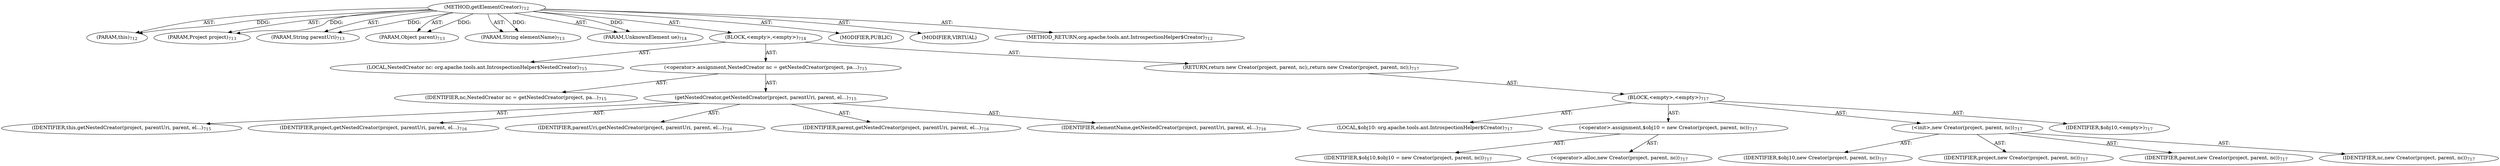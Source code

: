 digraph "getElementCreator" {  
"111669149705" [label = <(METHOD,getElementCreator)<SUB>712</SUB>> ]
"115964116998" [label = <(PARAM,this)<SUB>712</SUB>> ]
"115964117075" [label = <(PARAM,Project project)<SUB>713</SUB>> ]
"115964117076" [label = <(PARAM,String parentUri)<SUB>713</SUB>> ]
"115964117077" [label = <(PARAM,Object parent)<SUB>713</SUB>> ]
"115964117078" [label = <(PARAM,String elementName)<SUB>713</SUB>> ]
"115964117079" [label = <(PARAM,UnknownElement ue)<SUB>714</SUB>> ]
"25769803852" [label = <(BLOCK,&lt;empty&gt;,&lt;empty&gt;)<SUB>714</SUB>> ]
"94489280562" [label = <(LOCAL,NestedCreator nc: org.apache.tools.ant.IntrospectionHelper$NestedCreator)<SUB>715</SUB>> ]
"30064771465" [label = <(&lt;operator&gt;.assignment,NestedCreator nc = getNestedCreator(project, pa...)<SUB>715</SUB>> ]
"68719477159" [label = <(IDENTIFIER,nc,NestedCreator nc = getNestedCreator(project, pa...)<SUB>715</SUB>> ]
"30064771466" [label = <(getNestedCreator,getNestedCreator(project, parentUri, parent, el...)<SUB>715</SUB>> ]
"68719476744" [label = <(IDENTIFIER,this,getNestedCreator(project, parentUri, parent, el...)<SUB>715</SUB>> ]
"68719477160" [label = <(IDENTIFIER,project,getNestedCreator(project, parentUri, parent, el...)<SUB>716</SUB>> ]
"68719477161" [label = <(IDENTIFIER,parentUri,getNestedCreator(project, parentUri, parent, el...)<SUB>716</SUB>> ]
"68719477162" [label = <(IDENTIFIER,parent,getNestedCreator(project, parentUri, parent, el...)<SUB>716</SUB>> ]
"68719477163" [label = <(IDENTIFIER,elementName,getNestedCreator(project, parentUri, parent, el...)<SUB>716</SUB>> ]
"146028888073" [label = <(RETURN,return new Creator(project, parent, nc);,return new Creator(project, parent, nc);)<SUB>717</SUB>> ]
"25769803853" [label = <(BLOCK,&lt;empty&gt;,&lt;empty&gt;)<SUB>717</SUB>> ]
"94489280563" [label = <(LOCAL,$obj10: org.apache.tools.ant.IntrospectionHelper$Creator)<SUB>717</SUB>> ]
"30064771467" [label = <(&lt;operator&gt;.assignment,$obj10 = new Creator(project, parent, nc))<SUB>717</SUB>> ]
"68719477164" [label = <(IDENTIFIER,$obj10,$obj10 = new Creator(project, parent, nc))<SUB>717</SUB>> ]
"30064771468" [label = <(&lt;operator&gt;.alloc,new Creator(project, parent, nc))<SUB>717</SUB>> ]
"30064771469" [label = <(&lt;init&gt;,new Creator(project, parent, nc))<SUB>717</SUB>> ]
"68719477165" [label = <(IDENTIFIER,$obj10,new Creator(project, parent, nc))<SUB>717</SUB>> ]
"68719477166" [label = <(IDENTIFIER,project,new Creator(project, parent, nc))<SUB>717</SUB>> ]
"68719477167" [label = <(IDENTIFIER,parent,new Creator(project, parent, nc))<SUB>717</SUB>> ]
"68719477168" [label = <(IDENTIFIER,nc,new Creator(project, parent, nc))<SUB>717</SUB>> ]
"68719477169" [label = <(IDENTIFIER,$obj10,&lt;empty&gt;)<SUB>717</SUB>> ]
"133143986205" [label = <(MODIFIER,PUBLIC)> ]
"133143986206" [label = <(MODIFIER,VIRTUAL)> ]
"128849018889" [label = <(METHOD_RETURN,org.apache.tools.ant.IntrospectionHelper$Creator)<SUB>712</SUB>> ]
  "111669149705" -> "115964116998"  [ label = "AST: "] 
  "111669149705" -> "115964117075"  [ label = "AST: "] 
  "111669149705" -> "115964117076"  [ label = "AST: "] 
  "111669149705" -> "115964117077"  [ label = "AST: "] 
  "111669149705" -> "115964117078"  [ label = "AST: "] 
  "111669149705" -> "115964117079"  [ label = "AST: "] 
  "111669149705" -> "25769803852"  [ label = "AST: "] 
  "111669149705" -> "133143986205"  [ label = "AST: "] 
  "111669149705" -> "133143986206"  [ label = "AST: "] 
  "111669149705" -> "128849018889"  [ label = "AST: "] 
  "25769803852" -> "94489280562"  [ label = "AST: "] 
  "25769803852" -> "30064771465"  [ label = "AST: "] 
  "25769803852" -> "146028888073"  [ label = "AST: "] 
  "30064771465" -> "68719477159"  [ label = "AST: "] 
  "30064771465" -> "30064771466"  [ label = "AST: "] 
  "30064771466" -> "68719476744"  [ label = "AST: "] 
  "30064771466" -> "68719477160"  [ label = "AST: "] 
  "30064771466" -> "68719477161"  [ label = "AST: "] 
  "30064771466" -> "68719477162"  [ label = "AST: "] 
  "30064771466" -> "68719477163"  [ label = "AST: "] 
  "146028888073" -> "25769803853"  [ label = "AST: "] 
  "25769803853" -> "94489280563"  [ label = "AST: "] 
  "25769803853" -> "30064771467"  [ label = "AST: "] 
  "25769803853" -> "30064771469"  [ label = "AST: "] 
  "25769803853" -> "68719477169"  [ label = "AST: "] 
  "30064771467" -> "68719477164"  [ label = "AST: "] 
  "30064771467" -> "30064771468"  [ label = "AST: "] 
  "30064771469" -> "68719477165"  [ label = "AST: "] 
  "30064771469" -> "68719477166"  [ label = "AST: "] 
  "30064771469" -> "68719477167"  [ label = "AST: "] 
  "30064771469" -> "68719477168"  [ label = "AST: "] 
  "111669149705" -> "115964116998"  [ label = "DDG: "] 
  "111669149705" -> "115964117075"  [ label = "DDG: "] 
  "111669149705" -> "115964117076"  [ label = "DDG: "] 
  "111669149705" -> "115964117077"  [ label = "DDG: "] 
  "111669149705" -> "115964117078"  [ label = "DDG: "] 
  "111669149705" -> "115964117079"  [ label = "DDG: "] 
}
